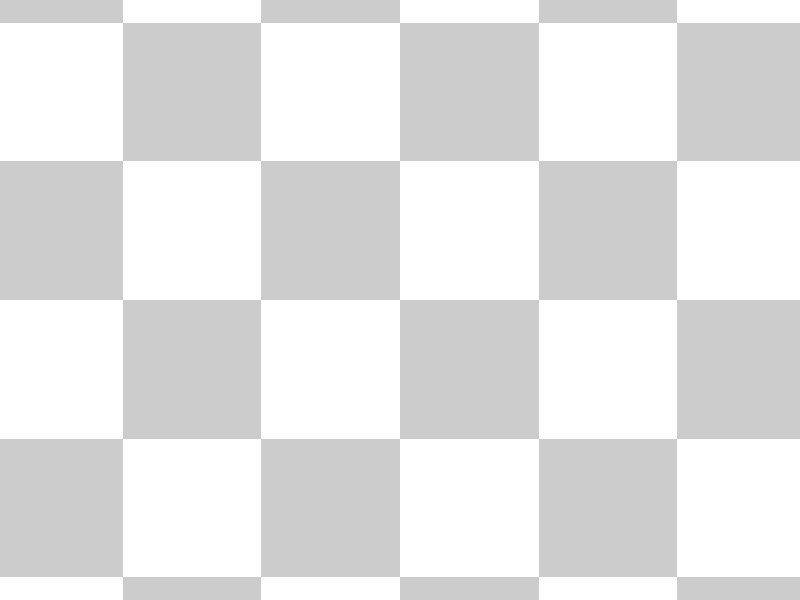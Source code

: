 
plane {
  x,5 //Perpendicular to z vector, 0 units from origin
  pigment {checker color <1,1,1> color <0.8,0.8,0.8>}//finish {ambient 1 diffuse 0}
  //This makes it perfect solid red
  finish {ambient 0 diffuse 1} //This makes it respond to normal light
}

plane {
  y,0 //Perpendicular to z vector, 0 units from origin
  pigment {checker color <1,1,1> color <0.8,0.8,0.8>}//finish {ambient 1 diffuse 0}
  //This makes it perfect solid red
  finish {ambient 0 diffuse 1} //This makes it respond to normal light
}
light_source {
  <-20,-0,20>*1000  //quite far away
  color rgb <1,1,1> //white light
}
camera {
  sky z
  up y
  right -x*image_width/image_height
  angle 60
  location <0,0,2>
  look_at <10,0,2>
}
